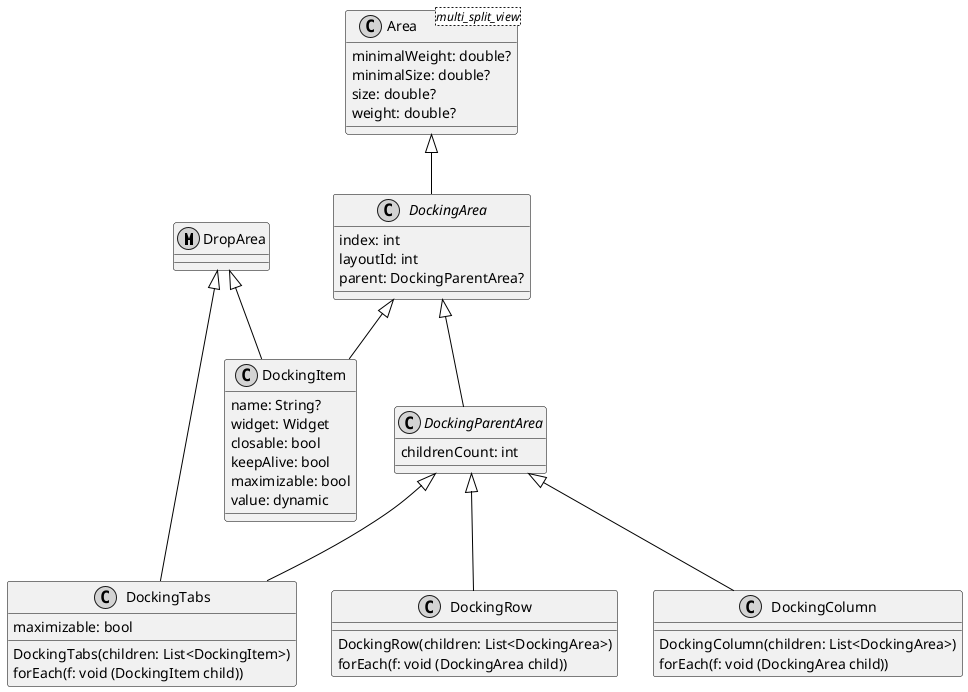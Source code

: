 @startuml

class DropArea << (M,lightgray) >>  #line:black

abstract class DockingArea << (C,lightgray) >> #line:black {
index: int
layoutId: int
parent: DockingParentArea?
}

abstract class DockingParentArea << (C,lightgray) >> #line:black {
childrenCount: int
}

class DockingItem << (C,lightgray) >> #line:black {
name: String?
widget: Widget
closable: bool
keepAlive: bool
maximizable: bool
value: dynamic
}

class DockingRow << (C,lightgray) >> #line:black {
DockingRow(children: List<DockingArea>)
forEach(f: void (DockingArea child))
}

class DockingColumn << (C,lightgray) >> #line:black {
DockingColumn(children: List<DockingArea>)
forEach(f: void (DockingArea child))
}

class DockingTabs << (C,lightgray) >> #line:black {
maximizable: bool
DockingTabs(children: List<DockingItem>)
forEach(f: void (DockingItem child))
}

class Area <multi_split_view> << (C,lightgray) >> #line:black {
minimalWeight: double?
minimalSize: double?
size: double?
weight: double?
}

Area <|-- DockingArea #line:black
DockingArea <|-- DockingParentArea #line:black
DockingArea <|-- DockingItem #line:black
DockingParentArea <|-- DockingRow #line:black
DockingParentArea <|-- DockingColumn #line:black
DockingParentArea <|--  DockingTabs #line:black
DropArea <|-- DockingItem #line:black
DropArea <|-- DockingTabs #line:black

@enduml